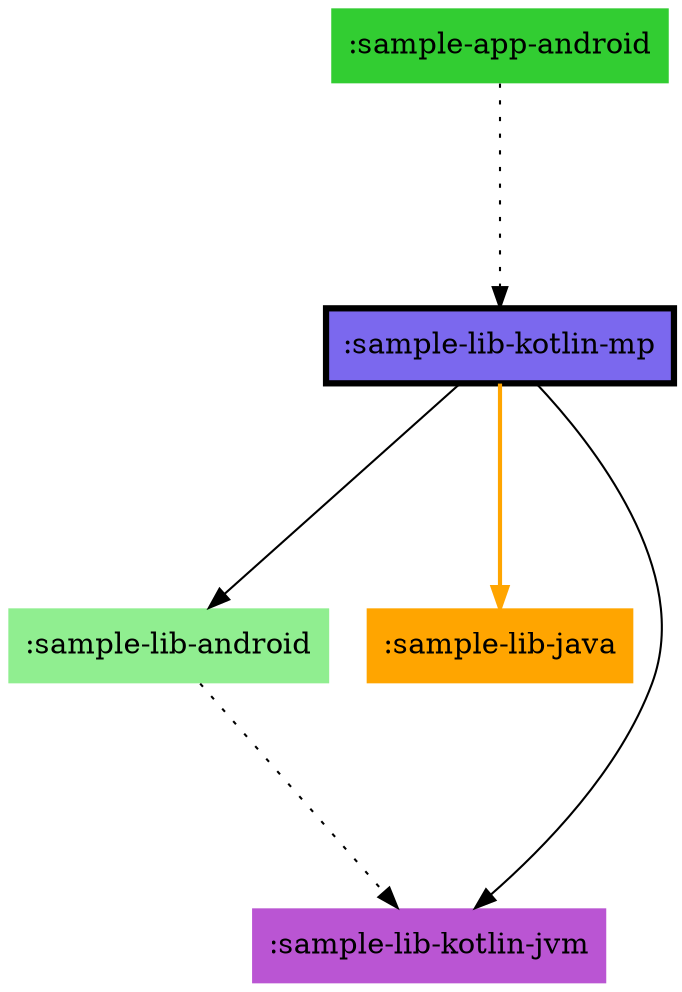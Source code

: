 digraph {
  edge [arrowhead="normal",arrowtail="none"]
  graph [bgcolor="transparent",dpi="100",fontsize="30",layout="dot",ranksep="1.5",rankdir="TB"]
  node [style="filled"]
  ":sample-app-android" [shape="none",fillcolor="limegreen"]
  ":sample-lib-android" [shape="none",fillcolor="lightgreen"]
  ":sample-lib-java" [shape="none",fillcolor="orange"]
  ":sample-lib-kotlin-jvm" [shape="none",fillcolor="mediumorchid"]
  ":sample-lib-kotlin-mp" [shape="box",penwidth="3",fillcolor="mediumslateblue"]
  ":sample-app-android" -> ":sample-lib-kotlin-mp" [style="dotted"]
  ":sample-lib-android" -> ":sample-lib-kotlin-jvm" [style="dotted"]
  ":sample-lib-kotlin-mp" -> ":sample-lib-android" [style="solid"]
  ":sample-lib-kotlin-mp" -> ":sample-lib-java" [style="bold",color="orange"]
  ":sample-lib-kotlin-mp" -> ":sample-lib-kotlin-jvm" [style="solid"]
}
